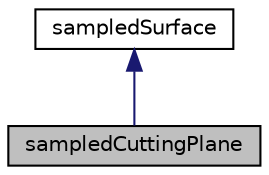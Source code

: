 digraph "sampledCuttingPlane"
{
  bgcolor="transparent";
  edge [fontname="Helvetica",fontsize="10",labelfontname="Helvetica",labelfontsize="10"];
  node [fontname="Helvetica",fontsize="10",shape=record];
  Node1 [label="sampledCuttingPlane",height=0.2,width=0.4,color="black", fillcolor="grey75", style="filled", fontcolor="black"];
  Node2 -> Node1 [dir="back",color="midnightblue",fontsize="10",style="solid",fontname="Helvetica"];
  Node2 [label="sampledSurface",height=0.2,width=0.4,color="black",URL="$a02288.html",tooltip="An abstract class for surfaces with sampling. "];
}
